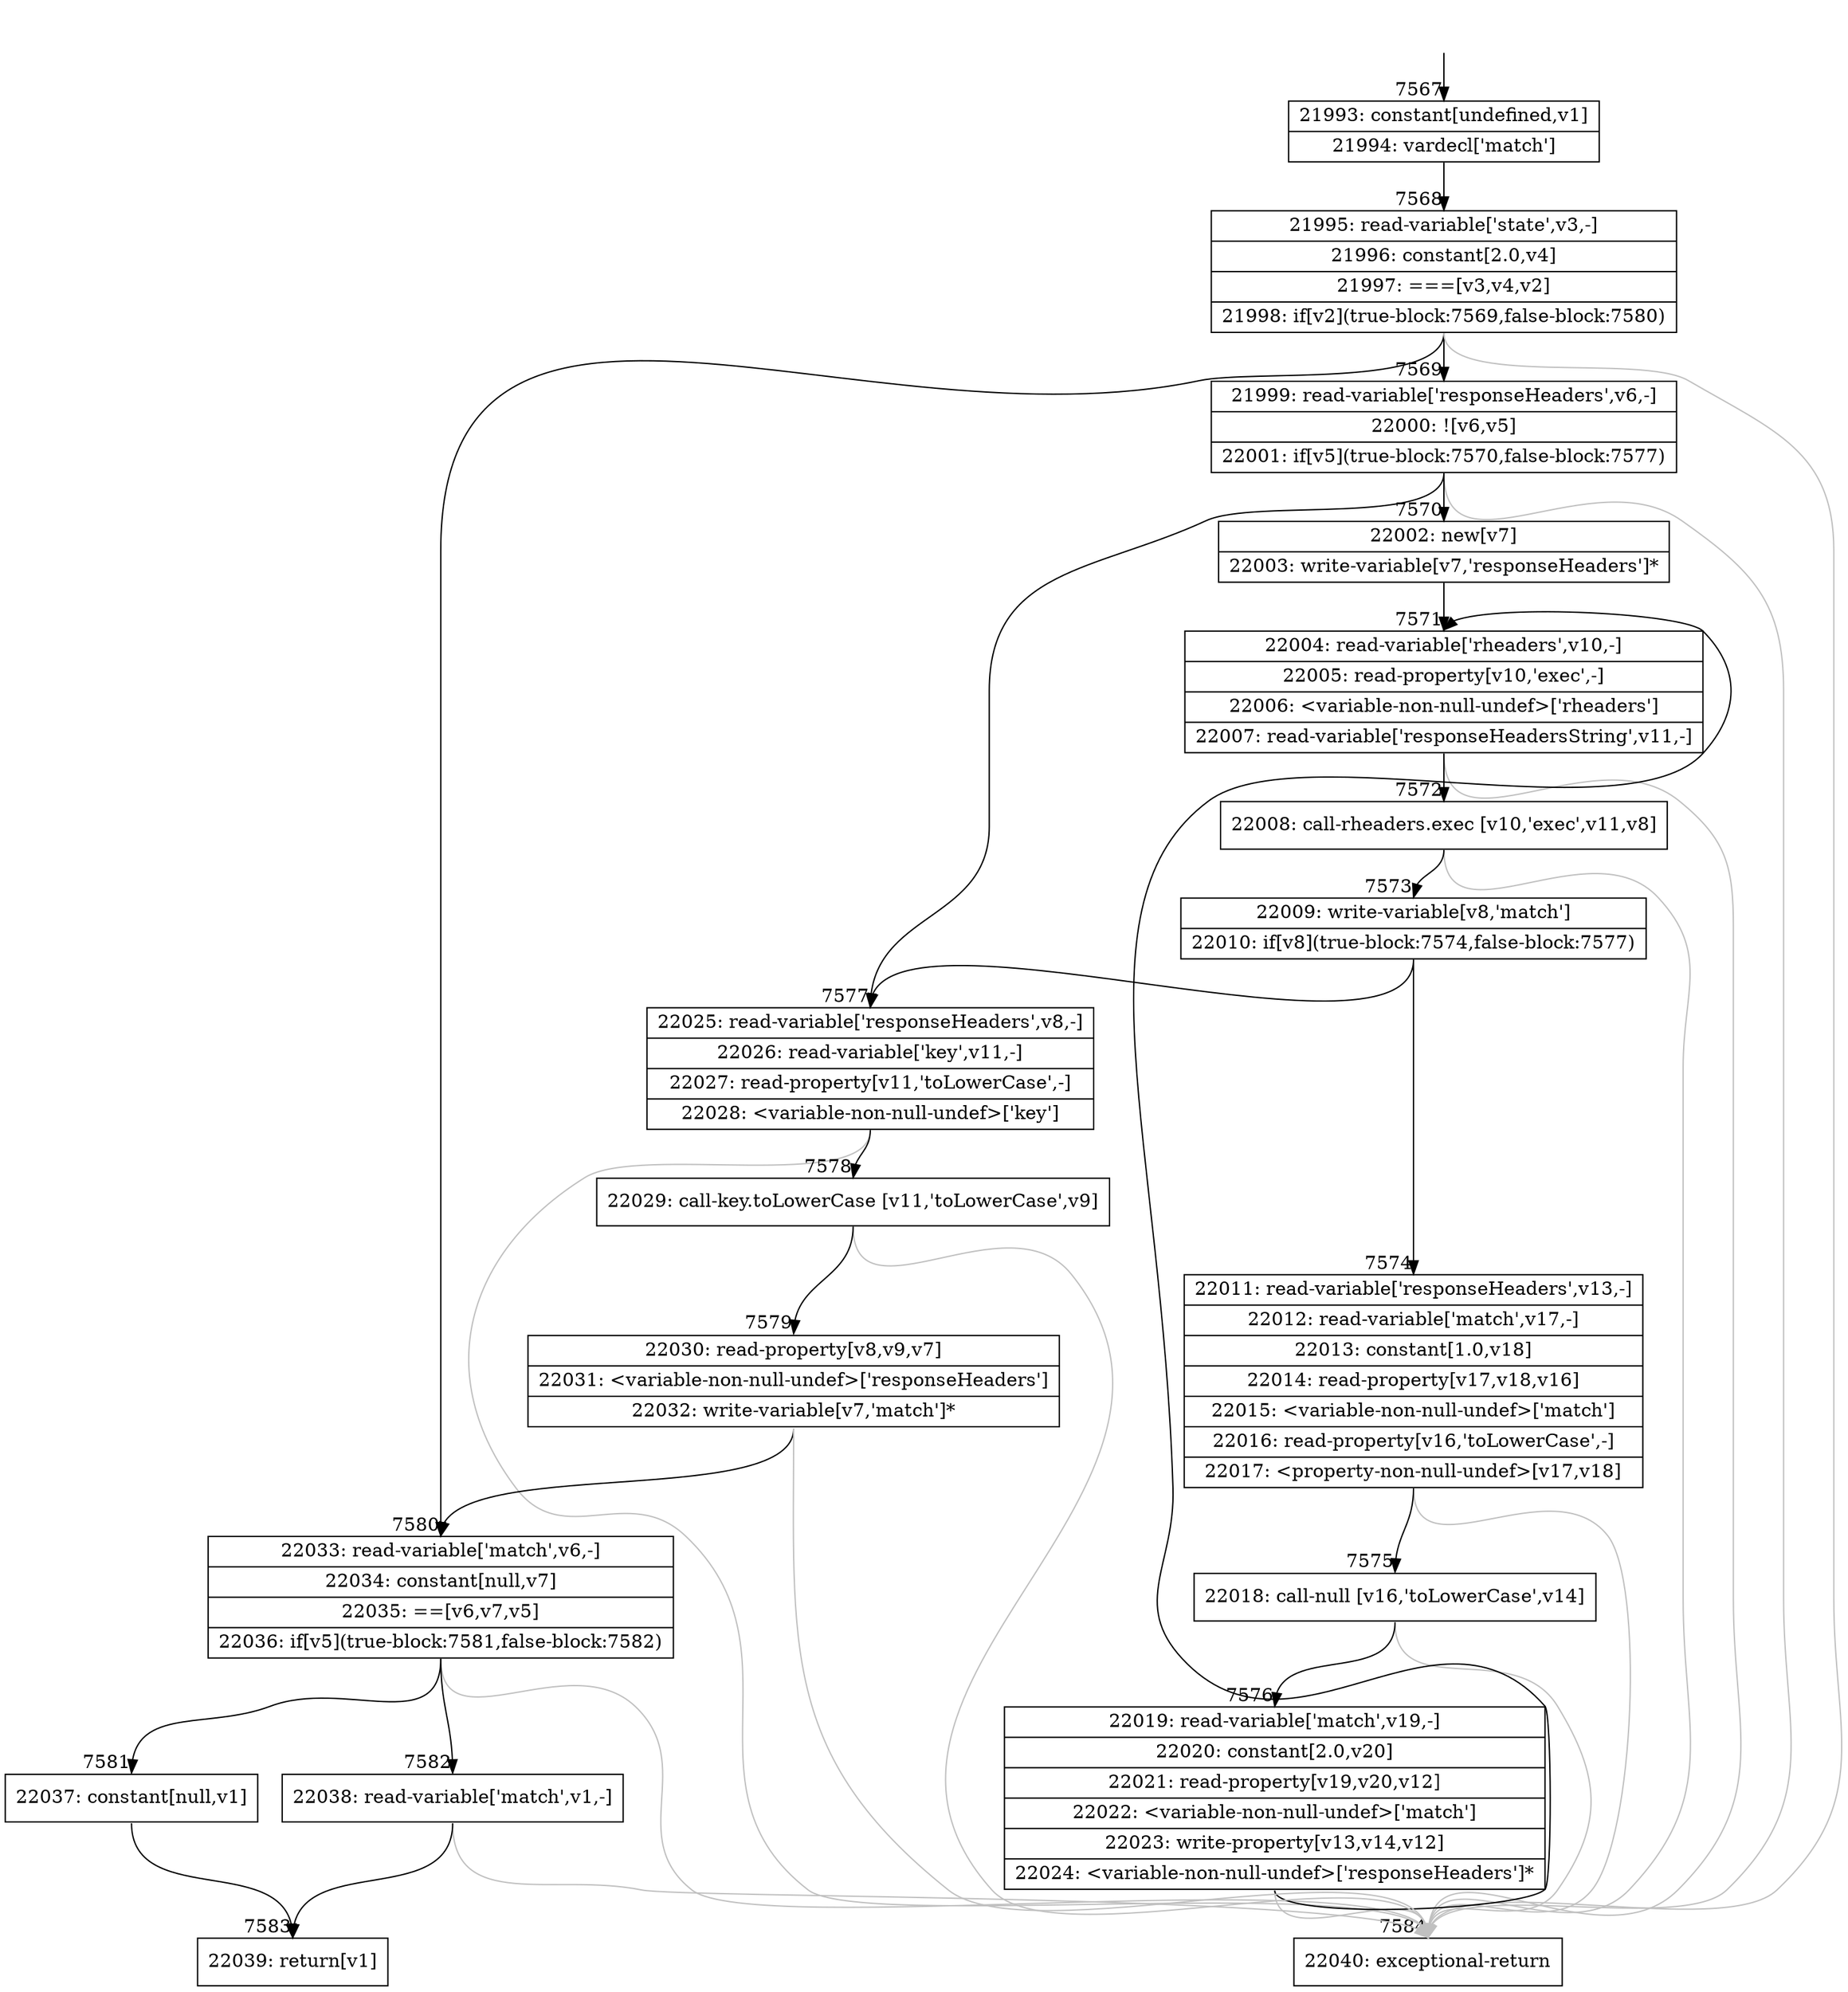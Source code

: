 digraph {
rankdir="TD"
BB_entry482[shape=none,label=""];
BB_entry482 -> BB7567 [tailport=s, headport=n, headlabel="    7567"]
BB7567 [shape=record label="{21993: constant[undefined,v1]|21994: vardecl['match']}" ] 
BB7567 -> BB7568 [tailport=s, headport=n, headlabel="      7568"]
BB7568 [shape=record label="{21995: read-variable['state',v3,-]|21996: constant[2.0,v4]|21997: ===[v3,v4,v2]|21998: if[v2](true-block:7569,false-block:7580)}" ] 
BB7568 -> BB7569 [tailport=s, headport=n, headlabel="      7569"]
BB7568 -> BB7580 [tailport=s, headport=n, headlabel="      7580"]
BB7568 -> BB7584 [tailport=s, headport=n, color=gray, headlabel="      7584"]
BB7569 [shape=record label="{21999: read-variable['responseHeaders',v6,-]|22000: ![v6,v5]|22001: if[v5](true-block:7570,false-block:7577)}" ] 
BB7569 -> BB7570 [tailport=s, headport=n, headlabel="      7570"]
BB7569 -> BB7577 [tailport=s, headport=n, headlabel="      7577"]
BB7569 -> BB7584 [tailport=s, headport=n, color=gray]
BB7570 [shape=record label="{22002: new[v7]|22003: write-variable[v7,'responseHeaders']*}" ] 
BB7570 -> BB7571 [tailport=s, headport=n, headlabel="      7571"]
BB7571 [shape=record label="{22004: read-variable['rheaders',v10,-]|22005: read-property[v10,'exec',-]|22006: \<variable-non-null-undef\>['rheaders']|22007: read-variable['responseHeadersString',v11,-]}" ] 
BB7571 -> BB7572 [tailport=s, headport=n, headlabel="      7572"]
BB7571 -> BB7584 [tailport=s, headport=n, color=gray]
BB7572 [shape=record label="{22008: call-rheaders.exec [v10,'exec',v11,v8]}" ] 
BB7572 -> BB7573 [tailport=s, headport=n, headlabel="      7573"]
BB7572 -> BB7584 [tailport=s, headport=n, color=gray]
BB7573 [shape=record label="{22009: write-variable[v8,'match']|22010: if[v8](true-block:7574,false-block:7577)}" ] 
BB7573 -> BB7574 [tailport=s, headport=n, headlabel="      7574"]
BB7573 -> BB7577 [tailport=s, headport=n]
BB7574 [shape=record label="{22011: read-variable['responseHeaders',v13,-]|22012: read-variable['match',v17,-]|22013: constant[1.0,v18]|22014: read-property[v17,v18,v16]|22015: \<variable-non-null-undef\>['match']|22016: read-property[v16,'toLowerCase',-]|22017: \<property-non-null-undef\>[v17,v18]}" ] 
BB7574 -> BB7575 [tailport=s, headport=n, headlabel="      7575"]
BB7574 -> BB7584 [tailport=s, headport=n, color=gray]
BB7575 [shape=record label="{22018: call-null [v16,'toLowerCase',v14]}" ] 
BB7575 -> BB7576 [tailport=s, headport=n, headlabel="      7576"]
BB7575 -> BB7584 [tailport=s, headport=n, color=gray]
BB7576 [shape=record label="{22019: read-variable['match',v19,-]|22020: constant[2.0,v20]|22021: read-property[v19,v20,v12]|22022: \<variable-non-null-undef\>['match']|22023: write-property[v13,v14,v12]|22024: \<variable-non-null-undef\>['responseHeaders']*}" ] 
BB7576 -> BB7571 [tailport=s, headport=n]
BB7576 -> BB7584 [tailport=s, headport=n, color=gray]
BB7577 [shape=record label="{22025: read-variable['responseHeaders',v8,-]|22026: read-variable['key',v11,-]|22027: read-property[v11,'toLowerCase',-]|22028: \<variable-non-null-undef\>['key']}" ] 
BB7577 -> BB7578 [tailport=s, headport=n, headlabel="      7578"]
BB7577 -> BB7584 [tailport=s, headport=n, color=gray]
BB7578 [shape=record label="{22029: call-key.toLowerCase [v11,'toLowerCase',v9]}" ] 
BB7578 -> BB7579 [tailport=s, headport=n, headlabel="      7579"]
BB7578 -> BB7584 [tailport=s, headport=n, color=gray]
BB7579 [shape=record label="{22030: read-property[v8,v9,v7]|22031: \<variable-non-null-undef\>['responseHeaders']|22032: write-variable[v7,'match']*}" ] 
BB7579 -> BB7580 [tailport=s, headport=n]
BB7579 -> BB7584 [tailport=s, headport=n, color=gray]
BB7580 [shape=record label="{22033: read-variable['match',v6,-]|22034: constant[null,v7]|22035: ==[v6,v7,v5]|22036: if[v5](true-block:7581,false-block:7582)}" ] 
BB7580 -> BB7581 [tailport=s, headport=n, headlabel="      7581"]
BB7580 -> BB7582 [tailport=s, headport=n, headlabel="      7582"]
BB7580 -> BB7584 [tailport=s, headport=n, color=gray]
BB7581 [shape=record label="{22037: constant[null,v1]}" ] 
BB7581 -> BB7583 [tailport=s, headport=n, headlabel="      7583"]
BB7582 [shape=record label="{22038: read-variable['match',v1,-]}" ] 
BB7582 -> BB7583 [tailport=s, headport=n]
BB7582 -> BB7584 [tailport=s, headport=n, color=gray]
BB7583 [shape=record label="{22039: return[v1]}" ] 
BB7584 [shape=record label="{22040: exceptional-return}" ] 
}
